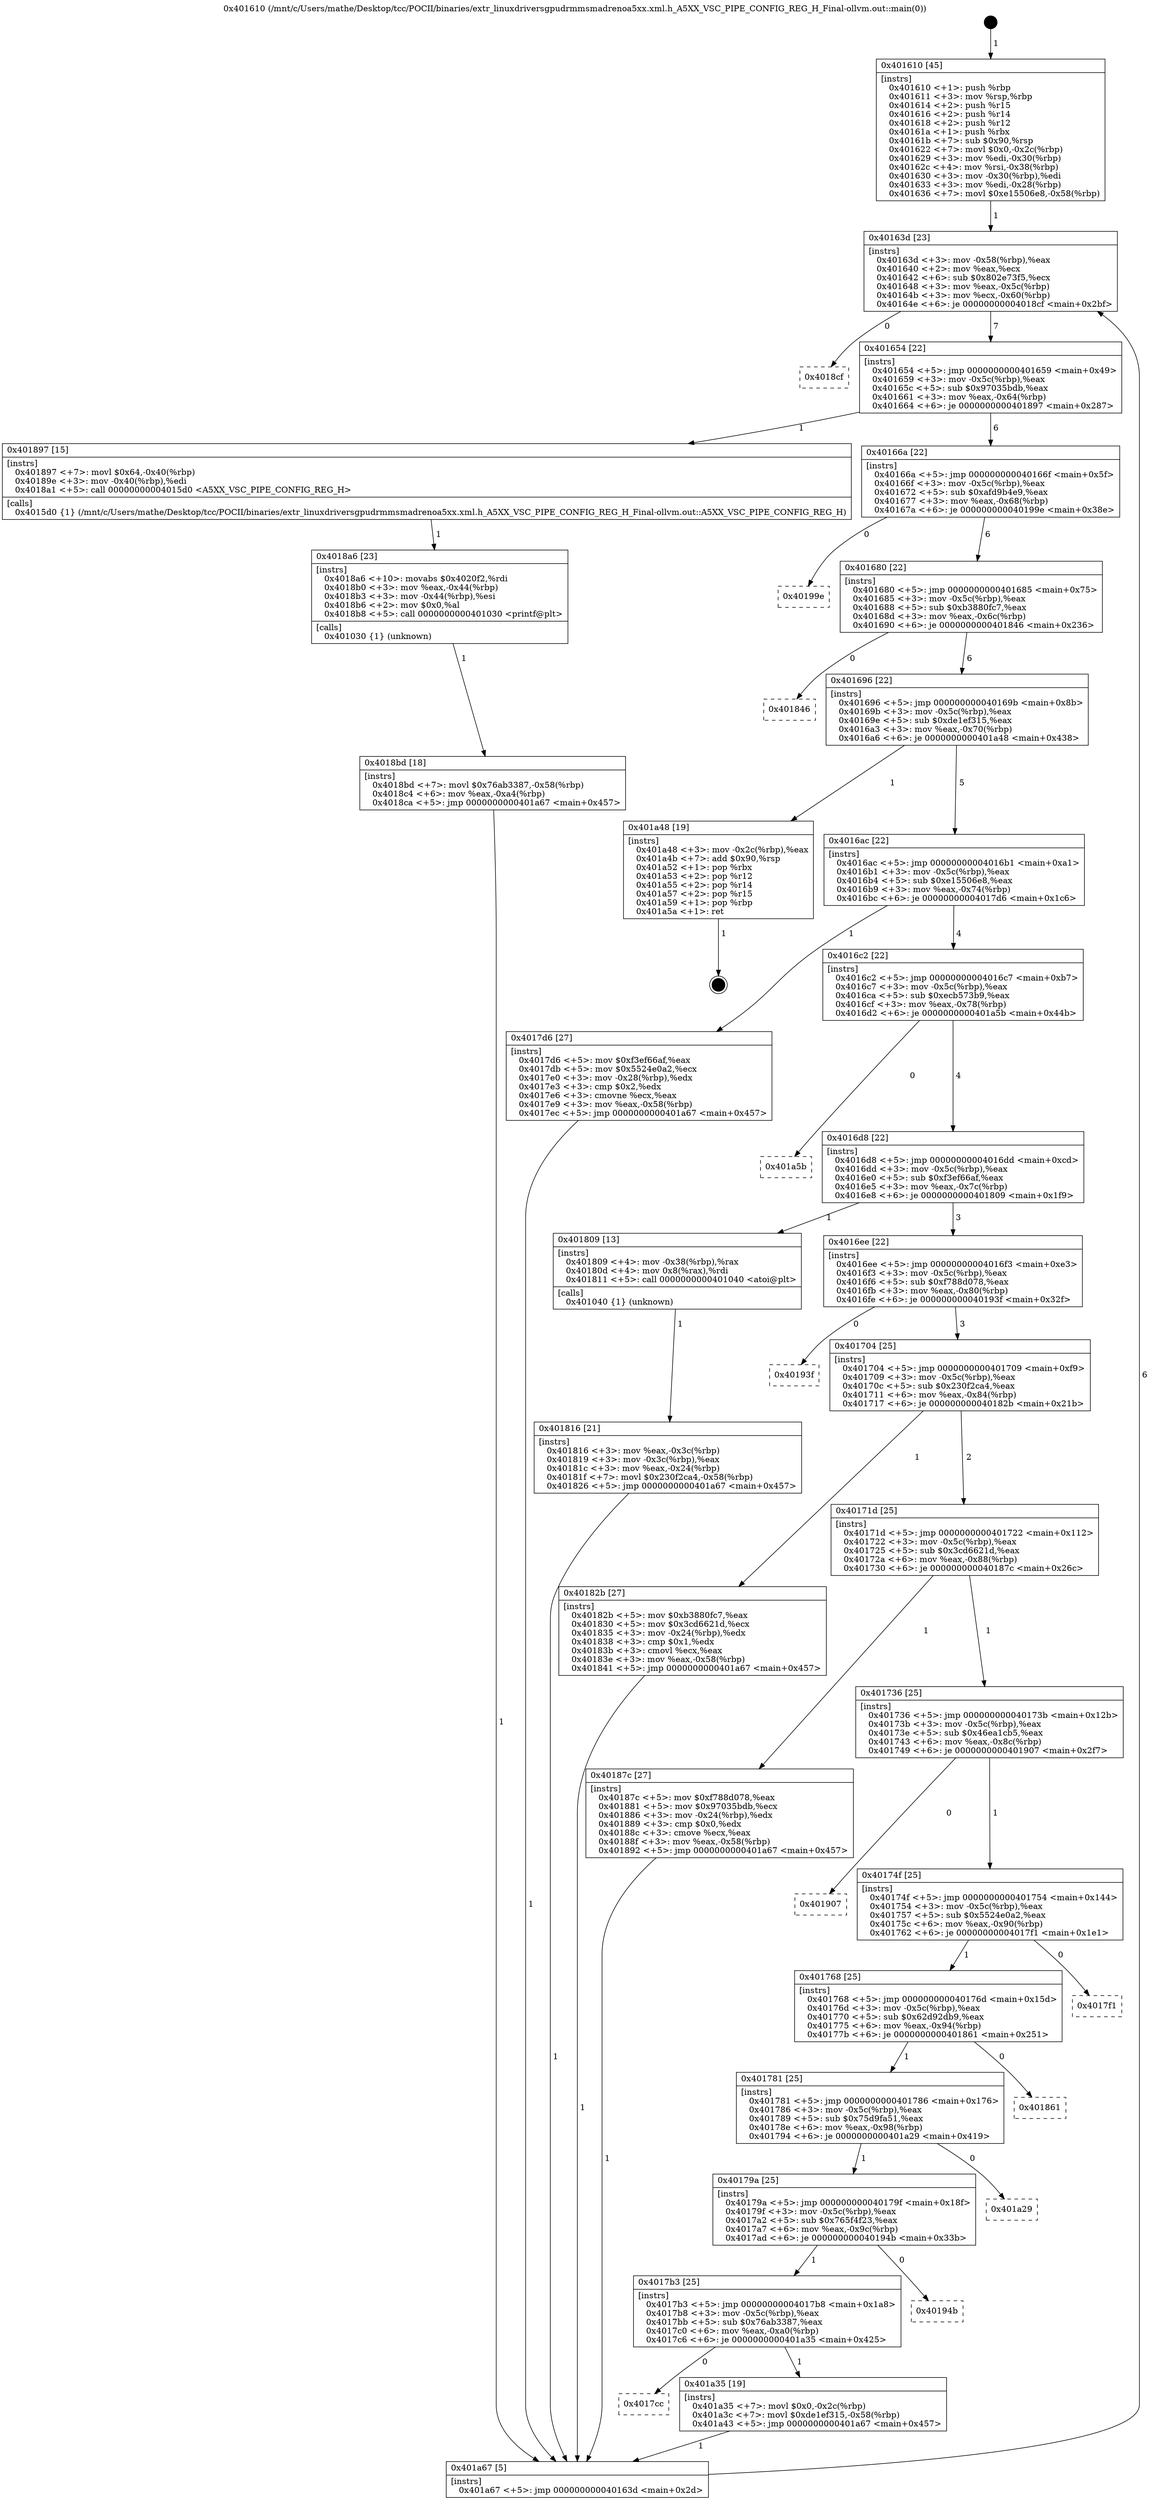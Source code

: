 digraph "0x401610" {
  label = "0x401610 (/mnt/c/Users/mathe/Desktop/tcc/POCII/binaries/extr_linuxdriversgpudrmmsmadrenoa5xx.xml.h_A5XX_VSC_PIPE_CONFIG_REG_H_Final-ollvm.out::main(0))"
  labelloc = "t"
  node[shape=record]

  Entry [label="",width=0.3,height=0.3,shape=circle,fillcolor=black,style=filled]
  "0x40163d" [label="{
     0x40163d [23]\l
     | [instrs]\l
     &nbsp;&nbsp;0x40163d \<+3\>: mov -0x58(%rbp),%eax\l
     &nbsp;&nbsp;0x401640 \<+2\>: mov %eax,%ecx\l
     &nbsp;&nbsp;0x401642 \<+6\>: sub $0x802e73f5,%ecx\l
     &nbsp;&nbsp;0x401648 \<+3\>: mov %eax,-0x5c(%rbp)\l
     &nbsp;&nbsp;0x40164b \<+3\>: mov %ecx,-0x60(%rbp)\l
     &nbsp;&nbsp;0x40164e \<+6\>: je 00000000004018cf \<main+0x2bf\>\l
  }"]
  "0x4018cf" [label="{
     0x4018cf\l
  }", style=dashed]
  "0x401654" [label="{
     0x401654 [22]\l
     | [instrs]\l
     &nbsp;&nbsp;0x401654 \<+5\>: jmp 0000000000401659 \<main+0x49\>\l
     &nbsp;&nbsp;0x401659 \<+3\>: mov -0x5c(%rbp),%eax\l
     &nbsp;&nbsp;0x40165c \<+5\>: sub $0x97035bdb,%eax\l
     &nbsp;&nbsp;0x401661 \<+3\>: mov %eax,-0x64(%rbp)\l
     &nbsp;&nbsp;0x401664 \<+6\>: je 0000000000401897 \<main+0x287\>\l
  }"]
  Exit [label="",width=0.3,height=0.3,shape=circle,fillcolor=black,style=filled,peripheries=2]
  "0x401897" [label="{
     0x401897 [15]\l
     | [instrs]\l
     &nbsp;&nbsp;0x401897 \<+7\>: movl $0x64,-0x40(%rbp)\l
     &nbsp;&nbsp;0x40189e \<+3\>: mov -0x40(%rbp),%edi\l
     &nbsp;&nbsp;0x4018a1 \<+5\>: call 00000000004015d0 \<A5XX_VSC_PIPE_CONFIG_REG_H\>\l
     | [calls]\l
     &nbsp;&nbsp;0x4015d0 \{1\} (/mnt/c/Users/mathe/Desktop/tcc/POCII/binaries/extr_linuxdriversgpudrmmsmadrenoa5xx.xml.h_A5XX_VSC_PIPE_CONFIG_REG_H_Final-ollvm.out::A5XX_VSC_PIPE_CONFIG_REG_H)\l
  }"]
  "0x40166a" [label="{
     0x40166a [22]\l
     | [instrs]\l
     &nbsp;&nbsp;0x40166a \<+5\>: jmp 000000000040166f \<main+0x5f\>\l
     &nbsp;&nbsp;0x40166f \<+3\>: mov -0x5c(%rbp),%eax\l
     &nbsp;&nbsp;0x401672 \<+5\>: sub $0xafd9b4e9,%eax\l
     &nbsp;&nbsp;0x401677 \<+3\>: mov %eax,-0x68(%rbp)\l
     &nbsp;&nbsp;0x40167a \<+6\>: je 000000000040199e \<main+0x38e\>\l
  }"]
  "0x4017cc" [label="{
     0x4017cc\l
  }", style=dashed]
  "0x40199e" [label="{
     0x40199e\l
  }", style=dashed]
  "0x401680" [label="{
     0x401680 [22]\l
     | [instrs]\l
     &nbsp;&nbsp;0x401680 \<+5\>: jmp 0000000000401685 \<main+0x75\>\l
     &nbsp;&nbsp;0x401685 \<+3\>: mov -0x5c(%rbp),%eax\l
     &nbsp;&nbsp;0x401688 \<+5\>: sub $0xb3880fc7,%eax\l
     &nbsp;&nbsp;0x40168d \<+3\>: mov %eax,-0x6c(%rbp)\l
     &nbsp;&nbsp;0x401690 \<+6\>: je 0000000000401846 \<main+0x236\>\l
  }"]
  "0x401a35" [label="{
     0x401a35 [19]\l
     | [instrs]\l
     &nbsp;&nbsp;0x401a35 \<+7\>: movl $0x0,-0x2c(%rbp)\l
     &nbsp;&nbsp;0x401a3c \<+7\>: movl $0xde1ef315,-0x58(%rbp)\l
     &nbsp;&nbsp;0x401a43 \<+5\>: jmp 0000000000401a67 \<main+0x457\>\l
  }"]
  "0x401846" [label="{
     0x401846\l
  }", style=dashed]
  "0x401696" [label="{
     0x401696 [22]\l
     | [instrs]\l
     &nbsp;&nbsp;0x401696 \<+5\>: jmp 000000000040169b \<main+0x8b\>\l
     &nbsp;&nbsp;0x40169b \<+3\>: mov -0x5c(%rbp),%eax\l
     &nbsp;&nbsp;0x40169e \<+5\>: sub $0xde1ef315,%eax\l
     &nbsp;&nbsp;0x4016a3 \<+3\>: mov %eax,-0x70(%rbp)\l
     &nbsp;&nbsp;0x4016a6 \<+6\>: je 0000000000401a48 \<main+0x438\>\l
  }"]
  "0x4017b3" [label="{
     0x4017b3 [25]\l
     | [instrs]\l
     &nbsp;&nbsp;0x4017b3 \<+5\>: jmp 00000000004017b8 \<main+0x1a8\>\l
     &nbsp;&nbsp;0x4017b8 \<+3\>: mov -0x5c(%rbp),%eax\l
     &nbsp;&nbsp;0x4017bb \<+5\>: sub $0x76ab3387,%eax\l
     &nbsp;&nbsp;0x4017c0 \<+6\>: mov %eax,-0xa0(%rbp)\l
     &nbsp;&nbsp;0x4017c6 \<+6\>: je 0000000000401a35 \<main+0x425\>\l
  }"]
  "0x401a48" [label="{
     0x401a48 [19]\l
     | [instrs]\l
     &nbsp;&nbsp;0x401a48 \<+3\>: mov -0x2c(%rbp),%eax\l
     &nbsp;&nbsp;0x401a4b \<+7\>: add $0x90,%rsp\l
     &nbsp;&nbsp;0x401a52 \<+1\>: pop %rbx\l
     &nbsp;&nbsp;0x401a53 \<+2\>: pop %r12\l
     &nbsp;&nbsp;0x401a55 \<+2\>: pop %r14\l
     &nbsp;&nbsp;0x401a57 \<+2\>: pop %r15\l
     &nbsp;&nbsp;0x401a59 \<+1\>: pop %rbp\l
     &nbsp;&nbsp;0x401a5a \<+1\>: ret\l
  }"]
  "0x4016ac" [label="{
     0x4016ac [22]\l
     | [instrs]\l
     &nbsp;&nbsp;0x4016ac \<+5\>: jmp 00000000004016b1 \<main+0xa1\>\l
     &nbsp;&nbsp;0x4016b1 \<+3\>: mov -0x5c(%rbp),%eax\l
     &nbsp;&nbsp;0x4016b4 \<+5\>: sub $0xe15506e8,%eax\l
     &nbsp;&nbsp;0x4016b9 \<+3\>: mov %eax,-0x74(%rbp)\l
     &nbsp;&nbsp;0x4016bc \<+6\>: je 00000000004017d6 \<main+0x1c6\>\l
  }"]
  "0x40194b" [label="{
     0x40194b\l
  }", style=dashed]
  "0x4017d6" [label="{
     0x4017d6 [27]\l
     | [instrs]\l
     &nbsp;&nbsp;0x4017d6 \<+5\>: mov $0xf3ef66af,%eax\l
     &nbsp;&nbsp;0x4017db \<+5\>: mov $0x5524e0a2,%ecx\l
     &nbsp;&nbsp;0x4017e0 \<+3\>: mov -0x28(%rbp),%edx\l
     &nbsp;&nbsp;0x4017e3 \<+3\>: cmp $0x2,%edx\l
     &nbsp;&nbsp;0x4017e6 \<+3\>: cmovne %ecx,%eax\l
     &nbsp;&nbsp;0x4017e9 \<+3\>: mov %eax,-0x58(%rbp)\l
     &nbsp;&nbsp;0x4017ec \<+5\>: jmp 0000000000401a67 \<main+0x457\>\l
  }"]
  "0x4016c2" [label="{
     0x4016c2 [22]\l
     | [instrs]\l
     &nbsp;&nbsp;0x4016c2 \<+5\>: jmp 00000000004016c7 \<main+0xb7\>\l
     &nbsp;&nbsp;0x4016c7 \<+3\>: mov -0x5c(%rbp),%eax\l
     &nbsp;&nbsp;0x4016ca \<+5\>: sub $0xecb573b9,%eax\l
     &nbsp;&nbsp;0x4016cf \<+3\>: mov %eax,-0x78(%rbp)\l
     &nbsp;&nbsp;0x4016d2 \<+6\>: je 0000000000401a5b \<main+0x44b\>\l
  }"]
  "0x401a67" [label="{
     0x401a67 [5]\l
     | [instrs]\l
     &nbsp;&nbsp;0x401a67 \<+5\>: jmp 000000000040163d \<main+0x2d\>\l
  }"]
  "0x401610" [label="{
     0x401610 [45]\l
     | [instrs]\l
     &nbsp;&nbsp;0x401610 \<+1\>: push %rbp\l
     &nbsp;&nbsp;0x401611 \<+3\>: mov %rsp,%rbp\l
     &nbsp;&nbsp;0x401614 \<+2\>: push %r15\l
     &nbsp;&nbsp;0x401616 \<+2\>: push %r14\l
     &nbsp;&nbsp;0x401618 \<+2\>: push %r12\l
     &nbsp;&nbsp;0x40161a \<+1\>: push %rbx\l
     &nbsp;&nbsp;0x40161b \<+7\>: sub $0x90,%rsp\l
     &nbsp;&nbsp;0x401622 \<+7\>: movl $0x0,-0x2c(%rbp)\l
     &nbsp;&nbsp;0x401629 \<+3\>: mov %edi,-0x30(%rbp)\l
     &nbsp;&nbsp;0x40162c \<+4\>: mov %rsi,-0x38(%rbp)\l
     &nbsp;&nbsp;0x401630 \<+3\>: mov -0x30(%rbp),%edi\l
     &nbsp;&nbsp;0x401633 \<+3\>: mov %edi,-0x28(%rbp)\l
     &nbsp;&nbsp;0x401636 \<+7\>: movl $0xe15506e8,-0x58(%rbp)\l
  }"]
  "0x40179a" [label="{
     0x40179a [25]\l
     | [instrs]\l
     &nbsp;&nbsp;0x40179a \<+5\>: jmp 000000000040179f \<main+0x18f\>\l
     &nbsp;&nbsp;0x40179f \<+3\>: mov -0x5c(%rbp),%eax\l
     &nbsp;&nbsp;0x4017a2 \<+5\>: sub $0x765f4f23,%eax\l
     &nbsp;&nbsp;0x4017a7 \<+6\>: mov %eax,-0x9c(%rbp)\l
     &nbsp;&nbsp;0x4017ad \<+6\>: je 000000000040194b \<main+0x33b\>\l
  }"]
  "0x401a5b" [label="{
     0x401a5b\l
  }", style=dashed]
  "0x4016d8" [label="{
     0x4016d8 [22]\l
     | [instrs]\l
     &nbsp;&nbsp;0x4016d8 \<+5\>: jmp 00000000004016dd \<main+0xcd\>\l
     &nbsp;&nbsp;0x4016dd \<+3\>: mov -0x5c(%rbp),%eax\l
     &nbsp;&nbsp;0x4016e0 \<+5\>: sub $0xf3ef66af,%eax\l
     &nbsp;&nbsp;0x4016e5 \<+3\>: mov %eax,-0x7c(%rbp)\l
     &nbsp;&nbsp;0x4016e8 \<+6\>: je 0000000000401809 \<main+0x1f9\>\l
  }"]
  "0x401a29" [label="{
     0x401a29\l
  }", style=dashed]
  "0x401809" [label="{
     0x401809 [13]\l
     | [instrs]\l
     &nbsp;&nbsp;0x401809 \<+4\>: mov -0x38(%rbp),%rax\l
     &nbsp;&nbsp;0x40180d \<+4\>: mov 0x8(%rax),%rdi\l
     &nbsp;&nbsp;0x401811 \<+5\>: call 0000000000401040 \<atoi@plt\>\l
     | [calls]\l
     &nbsp;&nbsp;0x401040 \{1\} (unknown)\l
  }"]
  "0x4016ee" [label="{
     0x4016ee [22]\l
     | [instrs]\l
     &nbsp;&nbsp;0x4016ee \<+5\>: jmp 00000000004016f3 \<main+0xe3\>\l
     &nbsp;&nbsp;0x4016f3 \<+3\>: mov -0x5c(%rbp),%eax\l
     &nbsp;&nbsp;0x4016f6 \<+5\>: sub $0xf788d078,%eax\l
     &nbsp;&nbsp;0x4016fb \<+3\>: mov %eax,-0x80(%rbp)\l
     &nbsp;&nbsp;0x4016fe \<+6\>: je 000000000040193f \<main+0x32f\>\l
  }"]
  "0x401816" [label="{
     0x401816 [21]\l
     | [instrs]\l
     &nbsp;&nbsp;0x401816 \<+3\>: mov %eax,-0x3c(%rbp)\l
     &nbsp;&nbsp;0x401819 \<+3\>: mov -0x3c(%rbp),%eax\l
     &nbsp;&nbsp;0x40181c \<+3\>: mov %eax,-0x24(%rbp)\l
     &nbsp;&nbsp;0x40181f \<+7\>: movl $0x230f2ca4,-0x58(%rbp)\l
     &nbsp;&nbsp;0x401826 \<+5\>: jmp 0000000000401a67 \<main+0x457\>\l
  }"]
  "0x401781" [label="{
     0x401781 [25]\l
     | [instrs]\l
     &nbsp;&nbsp;0x401781 \<+5\>: jmp 0000000000401786 \<main+0x176\>\l
     &nbsp;&nbsp;0x401786 \<+3\>: mov -0x5c(%rbp),%eax\l
     &nbsp;&nbsp;0x401789 \<+5\>: sub $0x75d9fa51,%eax\l
     &nbsp;&nbsp;0x40178e \<+6\>: mov %eax,-0x98(%rbp)\l
     &nbsp;&nbsp;0x401794 \<+6\>: je 0000000000401a29 \<main+0x419\>\l
  }"]
  "0x40193f" [label="{
     0x40193f\l
  }", style=dashed]
  "0x401704" [label="{
     0x401704 [25]\l
     | [instrs]\l
     &nbsp;&nbsp;0x401704 \<+5\>: jmp 0000000000401709 \<main+0xf9\>\l
     &nbsp;&nbsp;0x401709 \<+3\>: mov -0x5c(%rbp),%eax\l
     &nbsp;&nbsp;0x40170c \<+5\>: sub $0x230f2ca4,%eax\l
     &nbsp;&nbsp;0x401711 \<+6\>: mov %eax,-0x84(%rbp)\l
     &nbsp;&nbsp;0x401717 \<+6\>: je 000000000040182b \<main+0x21b\>\l
  }"]
  "0x401861" [label="{
     0x401861\l
  }", style=dashed]
  "0x40182b" [label="{
     0x40182b [27]\l
     | [instrs]\l
     &nbsp;&nbsp;0x40182b \<+5\>: mov $0xb3880fc7,%eax\l
     &nbsp;&nbsp;0x401830 \<+5\>: mov $0x3cd6621d,%ecx\l
     &nbsp;&nbsp;0x401835 \<+3\>: mov -0x24(%rbp),%edx\l
     &nbsp;&nbsp;0x401838 \<+3\>: cmp $0x1,%edx\l
     &nbsp;&nbsp;0x40183b \<+3\>: cmovl %ecx,%eax\l
     &nbsp;&nbsp;0x40183e \<+3\>: mov %eax,-0x58(%rbp)\l
     &nbsp;&nbsp;0x401841 \<+5\>: jmp 0000000000401a67 \<main+0x457\>\l
  }"]
  "0x40171d" [label="{
     0x40171d [25]\l
     | [instrs]\l
     &nbsp;&nbsp;0x40171d \<+5\>: jmp 0000000000401722 \<main+0x112\>\l
     &nbsp;&nbsp;0x401722 \<+3\>: mov -0x5c(%rbp),%eax\l
     &nbsp;&nbsp;0x401725 \<+5\>: sub $0x3cd6621d,%eax\l
     &nbsp;&nbsp;0x40172a \<+6\>: mov %eax,-0x88(%rbp)\l
     &nbsp;&nbsp;0x401730 \<+6\>: je 000000000040187c \<main+0x26c\>\l
  }"]
  "0x401768" [label="{
     0x401768 [25]\l
     | [instrs]\l
     &nbsp;&nbsp;0x401768 \<+5\>: jmp 000000000040176d \<main+0x15d\>\l
     &nbsp;&nbsp;0x40176d \<+3\>: mov -0x5c(%rbp),%eax\l
     &nbsp;&nbsp;0x401770 \<+5\>: sub $0x62d92db9,%eax\l
     &nbsp;&nbsp;0x401775 \<+6\>: mov %eax,-0x94(%rbp)\l
     &nbsp;&nbsp;0x40177b \<+6\>: je 0000000000401861 \<main+0x251\>\l
  }"]
  "0x40187c" [label="{
     0x40187c [27]\l
     | [instrs]\l
     &nbsp;&nbsp;0x40187c \<+5\>: mov $0xf788d078,%eax\l
     &nbsp;&nbsp;0x401881 \<+5\>: mov $0x97035bdb,%ecx\l
     &nbsp;&nbsp;0x401886 \<+3\>: mov -0x24(%rbp),%edx\l
     &nbsp;&nbsp;0x401889 \<+3\>: cmp $0x0,%edx\l
     &nbsp;&nbsp;0x40188c \<+3\>: cmove %ecx,%eax\l
     &nbsp;&nbsp;0x40188f \<+3\>: mov %eax,-0x58(%rbp)\l
     &nbsp;&nbsp;0x401892 \<+5\>: jmp 0000000000401a67 \<main+0x457\>\l
  }"]
  "0x401736" [label="{
     0x401736 [25]\l
     | [instrs]\l
     &nbsp;&nbsp;0x401736 \<+5\>: jmp 000000000040173b \<main+0x12b\>\l
     &nbsp;&nbsp;0x40173b \<+3\>: mov -0x5c(%rbp),%eax\l
     &nbsp;&nbsp;0x40173e \<+5\>: sub $0x46ea1cb5,%eax\l
     &nbsp;&nbsp;0x401743 \<+6\>: mov %eax,-0x8c(%rbp)\l
     &nbsp;&nbsp;0x401749 \<+6\>: je 0000000000401907 \<main+0x2f7\>\l
  }"]
  "0x4018a6" [label="{
     0x4018a6 [23]\l
     | [instrs]\l
     &nbsp;&nbsp;0x4018a6 \<+10\>: movabs $0x4020f2,%rdi\l
     &nbsp;&nbsp;0x4018b0 \<+3\>: mov %eax,-0x44(%rbp)\l
     &nbsp;&nbsp;0x4018b3 \<+3\>: mov -0x44(%rbp),%esi\l
     &nbsp;&nbsp;0x4018b6 \<+2\>: mov $0x0,%al\l
     &nbsp;&nbsp;0x4018b8 \<+5\>: call 0000000000401030 \<printf@plt\>\l
     | [calls]\l
     &nbsp;&nbsp;0x401030 \{1\} (unknown)\l
  }"]
  "0x4018bd" [label="{
     0x4018bd [18]\l
     | [instrs]\l
     &nbsp;&nbsp;0x4018bd \<+7\>: movl $0x76ab3387,-0x58(%rbp)\l
     &nbsp;&nbsp;0x4018c4 \<+6\>: mov %eax,-0xa4(%rbp)\l
     &nbsp;&nbsp;0x4018ca \<+5\>: jmp 0000000000401a67 \<main+0x457\>\l
  }"]
  "0x4017f1" [label="{
     0x4017f1\l
  }", style=dashed]
  "0x401907" [label="{
     0x401907\l
  }", style=dashed]
  "0x40174f" [label="{
     0x40174f [25]\l
     | [instrs]\l
     &nbsp;&nbsp;0x40174f \<+5\>: jmp 0000000000401754 \<main+0x144\>\l
     &nbsp;&nbsp;0x401754 \<+3\>: mov -0x5c(%rbp),%eax\l
     &nbsp;&nbsp;0x401757 \<+5\>: sub $0x5524e0a2,%eax\l
     &nbsp;&nbsp;0x40175c \<+6\>: mov %eax,-0x90(%rbp)\l
     &nbsp;&nbsp;0x401762 \<+6\>: je 00000000004017f1 \<main+0x1e1\>\l
  }"]
  Entry -> "0x401610" [label=" 1"]
  "0x40163d" -> "0x4018cf" [label=" 0"]
  "0x40163d" -> "0x401654" [label=" 7"]
  "0x401a48" -> Exit [label=" 1"]
  "0x401654" -> "0x401897" [label=" 1"]
  "0x401654" -> "0x40166a" [label=" 6"]
  "0x401a35" -> "0x401a67" [label=" 1"]
  "0x40166a" -> "0x40199e" [label=" 0"]
  "0x40166a" -> "0x401680" [label=" 6"]
  "0x4017b3" -> "0x4017cc" [label=" 0"]
  "0x401680" -> "0x401846" [label=" 0"]
  "0x401680" -> "0x401696" [label=" 6"]
  "0x4017b3" -> "0x401a35" [label=" 1"]
  "0x401696" -> "0x401a48" [label=" 1"]
  "0x401696" -> "0x4016ac" [label=" 5"]
  "0x40179a" -> "0x4017b3" [label=" 1"]
  "0x4016ac" -> "0x4017d6" [label=" 1"]
  "0x4016ac" -> "0x4016c2" [label=" 4"]
  "0x4017d6" -> "0x401a67" [label=" 1"]
  "0x401610" -> "0x40163d" [label=" 1"]
  "0x401a67" -> "0x40163d" [label=" 6"]
  "0x40179a" -> "0x40194b" [label=" 0"]
  "0x4016c2" -> "0x401a5b" [label=" 0"]
  "0x4016c2" -> "0x4016d8" [label=" 4"]
  "0x401781" -> "0x40179a" [label=" 1"]
  "0x4016d8" -> "0x401809" [label=" 1"]
  "0x4016d8" -> "0x4016ee" [label=" 3"]
  "0x401809" -> "0x401816" [label=" 1"]
  "0x401816" -> "0x401a67" [label=" 1"]
  "0x401781" -> "0x401a29" [label=" 0"]
  "0x4016ee" -> "0x40193f" [label=" 0"]
  "0x4016ee" -> "0x401704" [label=" 3"]
  "0x401768" -> "0x401781" [label=" 1"]
  "0x401704" -> "0x40182b" [label=" 1"]
  "0x401704" -> "0x40171d" [label=" 2"]
  "0x40182b" -> "0x401a67" [label=" 1"]
  "0x401768" -> "0x401861" [label=" 0"]
  "0x40171d" -> "0x40187c" [label=" 1"]
  "0x40171d" -> "0x401736" [label=" 1"]
  "0x40187c" -> "0x401a67" [label=" 1"]
  "0x401897" -> "0x4018a6" [label=" 1"]
  "0x4018a6" -> "0x4018bd" [label=" 1"]
  "0x4018bd" -> "0x401a67" [label=" 1"]
  "0x40174f" -> "0x401768" [label=" 1"]
  "0x401736" -> "0x401907" [label=" 0"]
  "0x401736" -> "0x40174f" [label=" 1"]
  "0x40174f" -> "0x4017f1" [label=" 0"]
}
